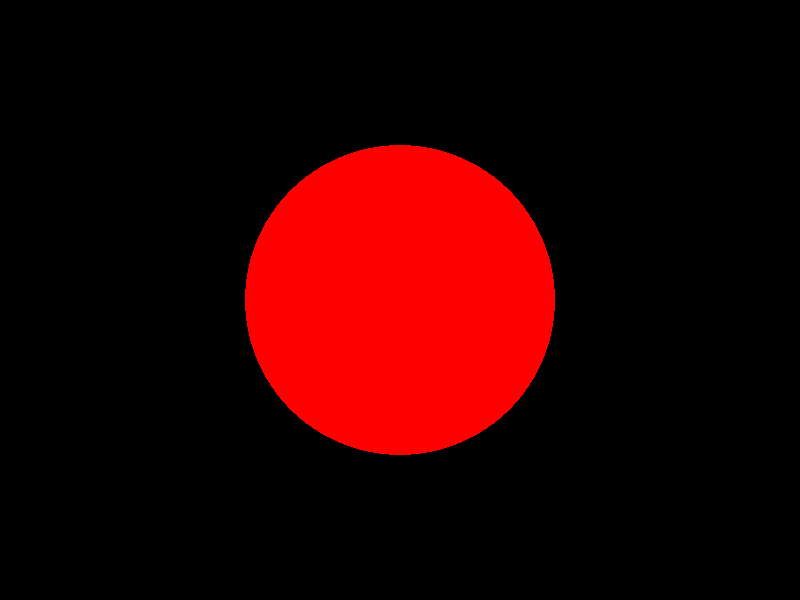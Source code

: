 camera{
	location <0,0,-4>
	look_at <0,0,0>
	right x*image_width/image_height
}

light_source{
	<10,10,-20>
	color rgb 1
}

sphere{
	<0,0,0>
	1
	pigment{
		color rgb <1,0,0>
	}
}
